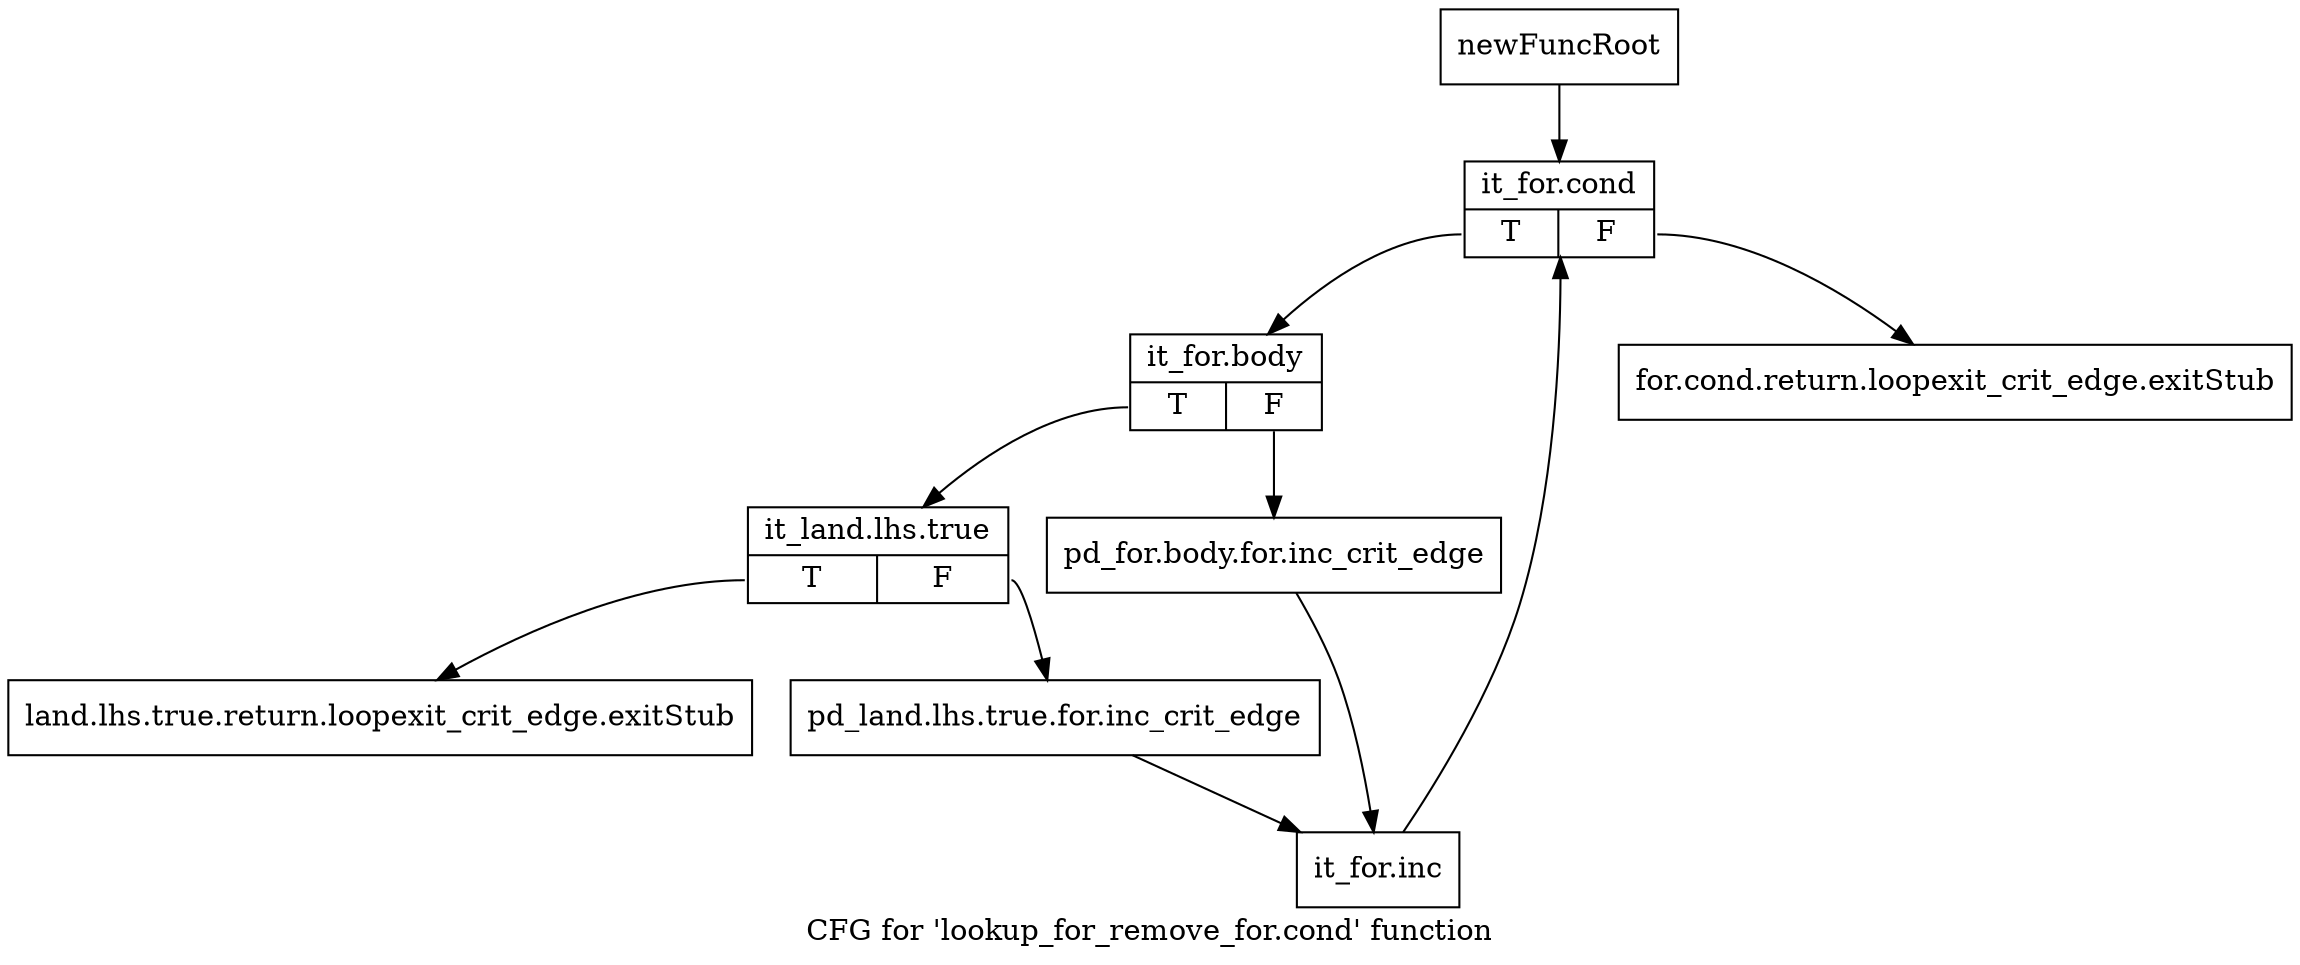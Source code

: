 digraph "CFG for 'lookup_for_remove_for.cond' function" {
	label="CFG for 'lookup_for_remove_for.cond' function";

	Node0xa947380 [shape=record,label="{newFuncRoot}"];
	Node0xa947380 -> Node0xa947470;
	Node0xa9473d0 [shape=record,label="{for.cond.return.loopexit_crit_edge.exitStub}"];
	Node0xa947420 [shape=record,label="{land.lhs.true.return.loopexit_crit_edge.exitStub}"];
	Node0xa947470 [shape=record,label="{it_for.cond|{<s0>T|<s1>F}}"];
	Node0xa947470:s0 -> Node0xa9474c0;
	Node0xa947470:s1 -> Node0xa9473d0;
	Node0xa9474c0 [shape=record,label="{it_for.body|{<s0>T|<s1>F}}"];
	Node0xa9474c0:s0 -> Node0xa947560;
	Node0xa9474c0:s1 -> Node0xa947510;
	Node0xa947510 [shape=record,label="{pd_for.body.for.inc_crit_edge}"];
	Node0xa947510 -> Node0xa947600;
	Node0xa947560 [shape=record,label="{it_land.lhs.true|{<s0>T|<s1>F}}"];
	Node0xa947560:s0 -> Node0xa947420;
	Node0xa947560:s1 -> Node0xa9475b0;
	Node0xa9475b0 [shape=record,label="{pd_land.lhs.true.for.inc_crit_edge}"];
	Node0xa9475b0 -> Node0xa947600;
	Node0xa947600 [shape=record,label="{it_for.inc}"];
	Node0xa947600 -> Node0xa947470;
}
